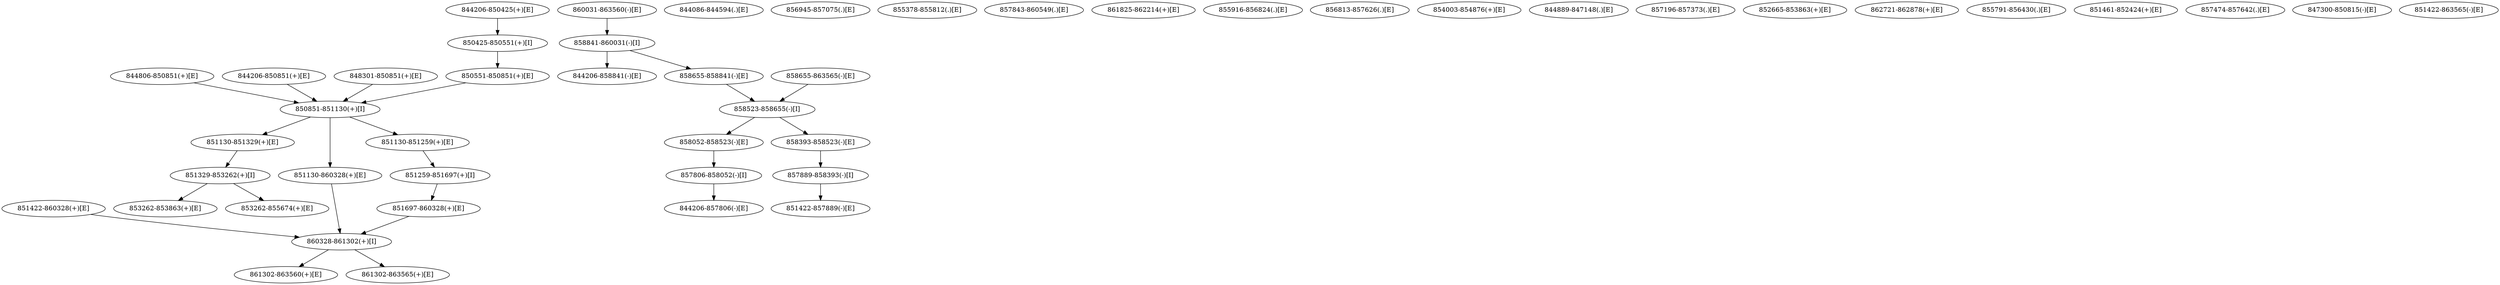 strict digraph G {
"851422-860328(+)[E]" [ids="VCAP_SHSCRAMBLE.684679.1.1"];
"851130-851329(+)[E]" [ids="LNCAP_SHEZH2.975.1.2,LNCAP_SHSCRAMBLE.629135.1.2"];
"851259-851697(+)[I]" [ids="VCAP_SHEZH2.657999.1"];
"851422-857889(-)[E]" [ids="VCAP_SHSCRAMBLE.684681.2.1"];
"844806-850851(+)[E]" [ids="LNCAP_SHSCRAMBLE.629135.1.1"];
"861302-863560(+)[E]" [ids="VCAP_SHEZH2.657999.1.5,VCAP_SHEZH2.657999.2.3"];
"844086-844594(.)[E]" [ids="LNCAP_SHSCRAMBLE.629085.1.1"];
"844206-850851(+)[E]" [ids="VCAP_SHEZH2.657999.2.1"];
"856945-857075(.)[E]" [ids="LNCAP_SHEZH2.943.1.1"];
"858052-858523(-)[E]" [ids="VCAP_SHEZH2.658001.1.2"];
"857806-858052(-)[I]" [ids="VCAP_SHEZH2.658001.1"];
"855378-855812(.)[E]" [ids="LNCAP_SHEZH2.939.1.1"];
"857843-860549(.)[E]" [ids="LNCAP_SHSCRAMBLE.629107.1.1"];
"848301-850851(+)[E]" [ids="LNCAP_SHEZH2.975.1.1"];
"861825-862214(+)[E]" [ids="LNCAP_SHEZH2.951.1.1"];
"860328-861302(+)[I]" [ids="VCAP_SHEZH2.657999.1,VCAP_SHEZH2.657999.2,VCAP_SHSCRAMBLE.684679.1"];
"851697-860328(+)[E]" [ids="VCAP_SHEZH2.657999.1.4"];
"853262-853863(+)[E]" [ids="LNCAP_SHEZH2.975.1.3"];
"850425-850551(+)[I]" [ids="VCAP_SHEZH2.657999.1"];
"844206-858841(-)[E]" [ids="VCAP_SHEZH2.658001.2.1"];
"850551-850851(+)[E]" [ids="VCAP_SHEZH2.657999.1.2"];
"851130-860328(+)[E]" [ids="VCAP_SHEZH2.657999.2.2"];
"860031-863560(-)[E]" [ids="VCAP_SHEZH2.658001.1.4,VCAP_SHEZH2.658001.2.2"];
"855916-856824(.)[E]" [ids="LNCAP_SHEZH2.941.1.1"];
"844206-850425(+)[E]" [ids="VCAP_SHEZH2.657999.1.1"];
"858655-858841(-)[E]" [ids="VCAP_SHEZH2.658001.1.3"];
"857889-858393(-)[I]" [ids="VCAP_SHSCRAMBLE.684681.2"];
"853262-855674(+)[E]" [ids="LNCAP_SHSCRAMBLE.629135.1.3"];
"850851-851130(+)[I]" [ids="LNCAP_SHEZH2.975.1,LNCAP_SHSCRAMBLE.629135.1,VCAP_SHEZH2.657999.1,VCAP_SHEZH2.657999.2"];
"856813-857626(.)[E]" [ids="LNCAP_SHSCRAMBLE.629091.1.1"];
"851130-851259(+)[E]" [ids="VCAP_SHEZH2.657999.1.3"];
"858393-858523(-)[E]" [ids="VCAP_SHSCRAMBLE.684681.2.2"];
"854003-854876(+)[E]" [ids="LNCAP_SHEZH2.977.1.1"];
"858523-858655(-)[I]" [ids="VCAP_SHEZH2.658001.1,VCAP_SHSCRAMBLE.684681.2"];
"844889-847148(.)[E]" [ids="VCAP_SHSCRAMBLE.684563.1.1"];
"861302-863565(+)[E]" [ids="VCAP_SHSCRAMBLE.684679.1.2"];
"858655-863565(-)[E]" [ids="VCAP_SHSCRAMBLE.684681.2.3"];
"857196-857373(.)[E]" [ids="LNCAP_SHEZH2.945.1.1"];
"852665-853863(+)[E]" [ids="LNCAP_SHEZH2.975.3.1"];
"862721-862878(+)[E]" [ids="LNCAP_SHEZH2.953.1.1"];
"851329-853262(+)[I]" [ids="LNCAP_SHEZH2.975.1,LNCAP_SHSCRAMBLE.629135.1"];
"844206-857806(-)[E]" [ids="VCAP_SHEZH2.658001.1.1"];
"855791-856430(.)[E]" [ids="LNCAP_SHSCRAMBLE.629089.1.1"];
"851461-852424(+)[E]" [ids="LNCAP_SHEZH2.975.2.1"];
"857474-857642(.)[E]" [ids="LNCAP_SHEZH2.947.1.1"];
"847300-850815(-)[E]" [ids="VCAP_SHSCRAMBLE.684681.1.1"];
"858841-860031(-)[I]" [ids="VCAP_SHEZH2.658001.1,VCAP_SHEZH2.658001.2"];
"851422-863565(-)[E]" [ids="VCAP_SHSCRAMBLE.684681.3.1"];
"851422-860328(+)[E]" -> "860328-861302(+)[I]";
"851130-851329(+)[E]" -> "851329-853262(+)[I]";
"851259-851697(+)[I]" -> "851697-860328(+)[E]";
"844806-850851(+)[E]" -> "850851-851130(+)[I]";
"844206-850851(+)[E]" -> "850851-851130(+)[I]";
"858052-858523(-)[E]" -> "857806-858052(-)[I]";
"857806-858052(-)[I]" -> "844206-857806(-)[E]";
"848301-850851(+)[E]" -> "850851-851130(+)[I]";
"860328-861302(+)[I]" -> "861302-863560(+)[E]";
"860328-861302(+)[I]" -> "861302-863565(+)[E]";
"851697-860328(+)[E]" -> "860328-861302(+)[I]";
"850425-850551(+)[I]" -> "850551-850851(+)[E]";
"850551-850851(+)[E]" -> "850851-851130(+)[I]";
"851130-860328(+)[E]" -> "860328-861302(+)[I]";
"860031-863560(-)[E]" -> "858841-860031(-)[I]";
"844206-850425(+)[E]" -> "850425-850551(+)[I]";
"858655-858841(-)[E]" -> "858523-858655(-)[I]";
"857889-858393(-)[I]" -> "851422-857889(-)[E]";
"850851-851130(+)[I]" -> "851130-851259(+)[E]";
"850851-851130(+)[I]" -> "851130-860328(+)[E]";
"850851-851130(+)[I]" -> "851130-851329(+)[E]";
"851130-851259(+)[E]" -> "851259-851697(+)[I]";
"858393-858523(-)[E]" -> "857889-858393(-)[I]";
"858523-858655(-)[I]" -> "858052-858523(-)[E]";
"858523-858655(-)[I]" -> "858393-858523(-)[E]";
"858655-863565(-)[E]" -> "858523-858655(-)[I]";
"851329-853262(+)[I]" -> "853262-855674(+)[E]";
"851329-853262(+)[I]" -> "853262-853863(+)[E]";
"858841-860031(-)[I]" -> "844206-858841(-)[E]";
"858841-860031(-)[I]" -> "858655-858841(-)[E]";
}
